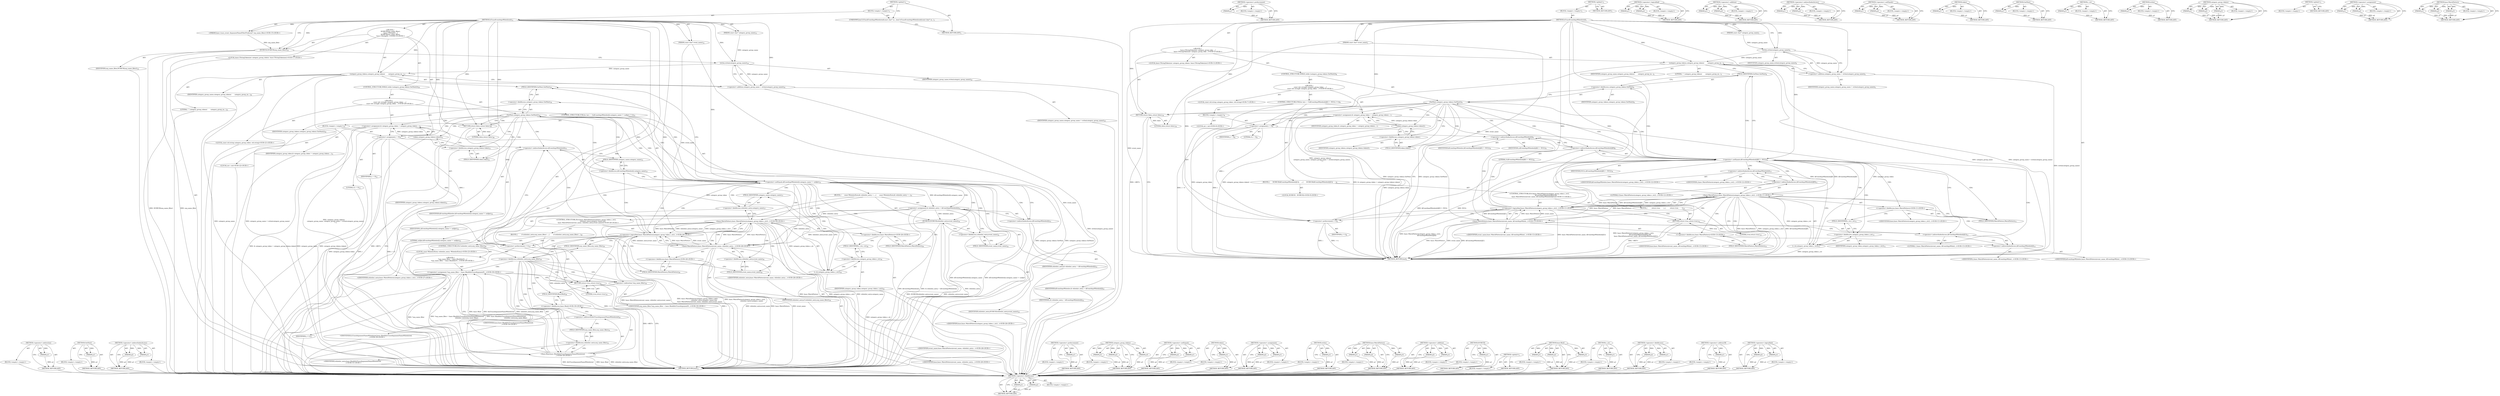 digraph "&lt;operator&gt;.logicalAnd" {
vulnerable_128 [label=<(METHOD,&lt;operator&gt;.fieldAccess)>];
vulnerable_129 [label=<(PARAM,p1)>];
vulnerable_130 [label=<(PARAM,p2)>];
vulnerable_131 [label=<(BLOCK,&lt;empty&gt;,&lt;empty&gt;)>];
vulnerable_132 [label=<(METHOD_RETURN,ANY)>];
vulnerable_152 [label=<(METHOD,&lt;operator&gt;.preIncrement)>];
vulnerable_153 [label=<(PARAM,p1)>];
vulnerable_154 [label=<(BLOCK,&lt;empty&gt;,&lt;empty&gt;)>];
vulnerable_155 [label=<(METHOD_RETURN,ANY)>];
vulnerable_6 [label=<(METHOD,&lt;global&gt;)<SUB>1</SUB>>];
vulnerable_7 [label=<(BLOCK,&lt;empty&gt;,&lt;empty&gt;)<SUB>1</SUB>>];
vulnerable_8 [label=<(METHOD,IsTraceEventArgsWhitelisted)<SUB>1</SUB>>];
vulnerable_9 [label=<(PARAM,const char* category_group_name)<SUB>1</SUB>>];
vulnerable_10 [label=<(PARAM,const char* event_name)<SUB>2</SUB>>];
vulnerable_11 [label="<(BLOCK,{
   base::CStringTokenizer category_group_toke...,{
   base::CStringTokenizer category_group_toke...)<SUB>2</SUB>>"];
vulnerable_12 [label="<(LOCAL,base.CStringTokenizer category_group_tokens: base.CStringTokenizer)<SUB>3</SUB>>"];
vulnerable_13 [label=<(category_group_tokens,category_group_tokens(
       category_group_na...)<SUB>3</SUB>>];
vulnerable_14 [label=<(IDENTIFIER,category_group_name,category_group_tokens(
       category_group_na...)<SUB>4</SUB>>];
vulnerable_15 [label=<(&lt;operator&gt;.addition,category_group_name + strlen(category_group_name))<SUB>4</SUB>>];
vulnerable_16 [label=<(IDENTIFIER,category_group_name,category_group_name + strlen(category_group_name))<SUB>4</SUB>>];
vulnerable_17 [label=<(strlen,strlen(category_group_name))<SUB>4</SUB>>];
vulnerable_18 [label=<(IDENTIFIER,category_group_name,strlen(category_group_name))<SUB>4</SUB>>];
vulnerable_19 [label=<(LITERAL,&quot;,&quot;,category_group_tokens(
       category_group_na...)<SUB>5</SUB>>];
vulnerable_20 [label=<(CONTROL_STRUCTURE,WHILE,while (category_group_tokens.GetNext()))<SUB>6</SUB>>];
vulnerable_21 [label=<(GetNext,category_group_tokens.GetNext())<SUB>6</SUB>>];
vulnerable_22 [label=<(&lt;operator&gt;.fieldAccess,category_group_tokens.GetNext)<SUB>6</SUB>>];
vulnerable_23 [label=<(IDENTIFIER,category_group_tokens,category_group_tokens.GetNext())<SUB>6</SUB>>];
vulnerable_24 [label=<(FIELD_IDENTIFIER,GetNext,GetNext)<SUB>6</SUB>>];
vulnerable_25 [label="<(BLOCK,{
     const std::string&amp; category_group_token ...,{
     const std::string&amp; category_group_token ...)<SUB>6</SUB>>"];
vulnerable_26 [label="<(LOCAL,const std.string category_group_token: std.string)<SUB>7</SUB>>"];
vulnerable_27 [label=<(&lt;operator&gt;.assignment,&amp; category_group_token = category_group_tokens....)<SUB>7</SUB>>];
vulnerable_28 [label=<(IDENTIFIER,category_group_token,&amp; category_group_token = category_group_tokens....)<SUB>7</SUB>>];
vulnerable_29 [label=<(token,category_group_tokens.token())<SUB>7</SUB>>];
vulnerable_30 [label=<(&lt;operator&gt;.fieldAccess,category_group_tokens.token)<SUB>7</SUB>>];
vulnerable_31 [label=<(IDENTIFIER,category_group_tokens,category_group_tokens.token())<SUB>7</SUB>>];
vulnerable_32 [label=<(FIELD_IDENTIFIER,token,token)<SUB>7</SUB>>];
vulnerable_33 [label=<(CONTROL_STRUCTURE,FOR,for (int i = 0;kEventArgsWhitelist[i][0] != NULL;++i))<SUB>8</SUB>>];
vulnerable_34 [label=<(BLOCK,&lt;empty&gt;,&lt;empty&gt;)<SUB>8</SUB>>];
vulnerable_35 [label="<(LOCAL,int i: int)<SUB>8</SUB>>"];
vulnerable_36 [label=<(&lt;operator&gt;.assignment,i = 0)<SUB>8</SUB>>];
vulnerable_37 [label=<(IDENTIFIER,i,i = 0)<SUB>8</SUB>>];
vulnerable_38 [label=<(LITERAL,0,i = 0)<SUB>8</SUB>>];
vulnerable_39 [label=<(&lt;operator&gt;.notEquals,kEventArgsWhitelist[i][0] != NULL)<SUB>8</SUB>>];
vulnerable_40 [label=<(&lt;operator&gt;.indirectIndexAccess,kEventArgsWhitelist[i][0])<SUB>8</SUB>>];
vulnerable_41 [label=<(&lt;operator&gt;.indirectIndexAccess,kEventArgsWhitelist[i])<SUB>8</SUB>>];
vulnerable_42 [label=<(IDENTIFIER,kEventArgsWhitelist,kEventArgsWhitelist[i][0] != NULL)<SUB>8</SUB>>];
vulnerable_43 [label=<(IDENTIFIER,i,kEventArgsWhitelist[i][0] != NULL)<SUB>8</SUB>>];
vulnerable_44 [label=<(LITERAL,0,kEventArgsWhitelist[i][0] != NULL)<SUB>8</SUB>>];
vulnerable_45 [label=<(IDENTIFIER,NULL,kEventArgsWhitelist[i][0] != NULL)<SUB>8</SUB>>];
vulnerable_46 [label=<(&lt;operator&gt;.preIncrement,++i)<SUB>8</SUB>>];
vulnerable_47 [label=<(IDENTIFIER,i,++i)<SUB>8</SUB>>];
vulnerable_48 [label=<(BLOCK,{
      DCHECK(kEventArgsWhitelist[i][1]);
 
  ...,{
      DCHECK(kEventArgsWhitelist[i][1]);
 
  ...)<SUB>8</SUB>>];
vulnerable_49 [label="<(LOCAL,DCHECK : DCHECK)<SUB>9</SUB>>"];
vulnerable_50 [label="<(CONTROL_STRUCTURE,IF,if (base::MatchPattern(category_group_token.c_str(),
                             kEventArgsWhitelist[i][0]) &amp;&amp;
          base::MatchPattern(event_name, kEventArgsWhitelist[i][1])))<SUB>11</SUB>>"];
vulnerable_51 [label="<(&lt;operator&gt;.logicalAnd,base::MatchPattern(category_group_token.c_str()...)<SUB>11</SUB>>"];
vulnerable_52 [label="<(base.MatchPattern,base::MatchPattern(category_group_token.c_str()...)<SUB>11</SUB>>"];
vulnerable_53 [label="<(&lt;operator&gt;.fieldAccess,base::MatchPattern)<SUB>11</SUB>>"];
vulnerable_54 [label="<(IDENTIFIER,base,base::MatchPattern(category_group_token.c_str()...)<SUB>11</SUB>>"];
vulnerable_55 [label=<(FIELD_IDENTIFIER,MatchPattern,MatchPattern)<SUB>11</SUB>>];
vulnerable_56 [label=<(c_str,category_group_token.c_str())<SUB>11</SUB>>];
vulnerable_57 [label=<(&lt;operator&gt;.fieldAccess,category_group_token.c_str)<SUB>11</SUB>>];
vulnerable_58 [label=<(IDENTIFIER,category_group_token,category_group_token.c_str())<SUB>11</SUB>>];
vulnerable_59 [label=<(FIELD_IDENTIFIER,c_str,c_str)<SUB>11</SUB>>];
vulnerable_60 [label=<(&lt;operator&gt;.indirectIndexAccess,kEventArgsWhitelist[i][0])<SUB>12</SUB>>];
vulnerable_61 [label=<(&lt;operator&gt;.indirectIndexAccess,kEventArgsWhitelist[i])<SUB>12</SUB>>];
vulnerable_62 [label="<(IDENTIFIER,kEventArgsWhitelist,base::MatchPattern(category_group_token.c_str()...)<SUB>12</SUB>>"];
vulnerable_63 [label="<(IDENTIFIER,i,base::MatchPattern(category_group_token.c_str()...)<SUB>12</SUB>>"];
vulnerable_64 [label="<(LITERAL,0,base::MatchPattern(category_group_token.c_str()...)<SUB>12</SUB>>"];
vulnerable_65 [label="<(base.MatchPattern,base::MatchPattern(event_name, kEventArgsWhitel...)<SUB>13</SUB>>"];
vulnerable_66 [label="<(&lt;operator&gt;.fieldAccess,base::MatchPattern)<SUB>13</SUB>>"];
vulnerable_67 [label="<(IDENTIFIER,base,base::MatchPattern(event_name, kEventArgsWhitel...)<SUB>13</SUB>>"];
vulnerable_68 [label=<(FIELD_IDENTIFIER,MatchPattern,MatchPattern)<SUB>13</SUB>>];
vulnerable_69 [label="<(IDENTIFIER,event_name,base::MatchPattern(event_name, kEventArgsWhitel...)<SUB>13</SUB>>"];
vulnerable_70 [label=<(&lt;operator&gt;.indirectIndexAccess,kEventArgsWhitelist[i][1])<SUB>13</SUB>>];
vulnerable_71 [label=<(&lt;operator&gt;.indirectIndexAccess,kEventArgsWhitelist[i])<SUB>13</SUB>>];
vulnerable_72 [label="<(IDENTIFIER,kEventArgsWhitelist,base::MatchPattern(event_name, kEventArgsWhitel...)<SUB>13</SUB>>"];
vulnerable_73 [label="<(IDENTIFIER,i,base::MatchPattern(event_name, kEventArgsWhitel...)<SUB>13</SUB>>"];
vulnerable_74 [label="<(LITERAL,1,base::MatchPattern(event_name, kEventArgsWhitel...)<SUB>13</SUB>>"];
vulnerable_75 [label=<(BLOCK,{
         return true;
       },{
         return true;
       })<SUB>13</SUB>>];
vulnerable_76 [label=<(RETURN,return true;,return true;)<SUB>14</SUB>>];
vulnerable_77 [label=<(LITERAL,true,return true;)<SUB>14</SUB>>];
vulnerable_78 [label=<(RETURN,return false;,return false;)<SUB>19</SUB>>];
vulnerable_79 [label=<(LITERAL,false,return false;)<SUB>19</SUB>>];
vulnerable_80 [label=<(METHOD_RETURN,bool)<SUB>1</SUB>>];
vulnerable_82 [label=<(METHOD_RETURN,ANY)<SUB>1</SUB>>];
vulnerable_156 [label=<(METHOD,&lt;operator&gt;.logicalAnd)>];
vulnerable_157 [label=<(PARAM,p1)>];
vulnerable_158 [label=<(PARAM,p2)>];
vulnerable_159 [label=<(BLOCK,&lt;empty&gt;,&lt;empty&gt;)>];
vulnerable_160 [label=<(METHOD_RETURN,ANY)>];
vulnerable_115 [label=<(METHOD,&lt;operator&gt;.addition)>];
vulnerable_116 [label=<(PARAM,p1)>];
vulnerable_117 [label=<(PARAM,p2)>];
vulnerable_118 [label=<(BLOCK,&lt;empty&gt;,&lt;empty&gt;)>];
vulnerable_119 [label=<(METHOD_RETURN,ANY)>];
vulnerable_147 [label=<(METHOD,&lt;operator&gt;.indirectIndexAccess)>];
vulnerable_148 [label=<(PARAM,p1)>];
vulnerable_149 [label=<(PARAM,p2)>];
vulnerable_150 [label=<(BLOCK,&lt;empty&gt;,&lt;empty&gt;)>];
vulnerable_151 [label=<(METHOD_RETURN,ANY)>];
vulnerable_142 [label=<(METHOD,&lt;operator&gt;.notEquals)>];
vulnerable_143 [label=<(PARAM,p1)>];
vulnerable_144 [label=<(PARAM,p2)>];
vulnerable_145 [label=<(BLOCK,&lt;empty&gt;,&lt;empty&gt;)>];
vulnerable_146 [label=<(METHOD_RETURN,ANY)>];
vulnerable_138 [label=<(METHOD,token)>];
vulnerable_139 [label=<(PARAM,p1)>];
vulnerable_140 [label=<(BLOCK,&lt;empty&gt;,&lt;empty&gt;)>];
vulnerable_141 [label=<(METHOD_RETURN,ANY)>];
vulnerable_124 [label=<(METHOD,GetNext)>];
vulnerable_125 [label=<(PARAM,p1)>];
vulnerable_126 [label=<(BLOCK,&lt;empty&gt;,&lt;empty&gt;)>];
vulnerable_127 [label=<(METHOD_RETURN,ANY)>];
vulnerable_167 [label=<(METHOD,c_str)>];
vulnerable_168 [label=<(PARAM,p1)>];
vulnerable_169 [label=<(BLOCK,&lt;empty&gt;,&lt;empty&gt;)>];
vulnerable_170 [label=<(METHOD_RETURN,ANY)>];
vulnerable_120 [label=<(METHOD,strlen)>];
vulnerable_121 [label=<(PARAM,p1)>];
vulnerable_122 [label=<(BLOCK,&lt;empty&gt;,&lt;empty&gt;)>];
vulnerable_123 [label=<(METHOD_RETURN,ANY)>];
vulnerable_109 [label=<(METHOD,category_group_tokens)>];
vulnerable_110 [label=<(PARAM,p1)>];
vulnerable_111 [label=<(PARAM,p2)>];
vulnerable_112 [label=<(PARAM,p3)>];
vulnerable_113 [label=<(BLOCK,&lt;empty&gt;,&lt;empty&gt;)>];
vulnerable_114 [label=<(METHOD_RETURN,ANY)>];
vulnerable_103 [label=<(METHOD,&lt;global&gt;)<SUB>1</SUB>>];
vulnerable_104 [label=<(BLOCK,&lt;empty&gt;,&lt;empty&gt;)>];
vulnerable_105 [label=<(METHOD_RETURN,ANY)>];
vulnerable_133 [label=<(METHOD,&lt;operator&gt;.assignment)>];
vulnerable_134 [label=<(PARAM,p1)>];
vulnerable_135 [label=<(PARAM,p2)>];
vulnerable_136 [label=<(BLOCK,&lt;empty&gt;,&lt;empty&gt;)>];
vulnerable_137 [label=<(METHOD_RETURN,ANY)>];
vulnerable_161 [label=<(METHOD,base.MatchPattern)>];
vulnerable_162 [label=<(PARAM,p1)>];
vulnerable_163 [label=<(PARAM,p2)>];
vulnerable_164 [label=<(PARAM,p3)>];
vulnerable_165 [label=<(BLOCK,&lt;empty&gt;,&lt;empty&gt;)>];
vulnerable_166 [label=<(METHOD_RETURN,ANY)>];
fixed_205 [label=<(METHOD,&lt;operator&gt;.indirection)>];
fixed_206 [label=<(PARAM,p1)>];
fixed_207 [label=<(BLOCK,&lt;empty&gt;,&lt;empty&gt;)>];
fixed_208 [label=<(METHOD_RETURN,ANY)>];
fixed_158 [label=<(METHOD,GetNext)>];
fixed_159 [label=<(PARAM,p1)>];
fixed_160 [label=<(BLOCK,&lt;empty&gt;,&lt;empty&gt;)>];
fixed_161 [label=<(METHOD_RETURN,ANY)>];
fixed_181 [label=<(METHOD,&lt;operator&gt;.indirectIndexAccess)>];
fixed_182 [label=<(PARAM,p1)>];
fixed_183 [label=<(PARAM,p2)>];
fixed_184 [label=<(BLOCK,&lt;empty&gt;,&lt;empty&gt;)>];
fixed_185 [label=<(METHOD_RETURN,ANY)>];
fixed_6 [label=<(METHOD,&lt;global&gt;)<SUB>1</SUB>>];
fixed_7 [label=<(BLOCK,&lt;empty&gt;,&lt;empty&gt;)<SUB>1</SUB>>];
fixed_8 [label=<(UNKNOWN,bool IsTraceEventArgsWhitelisted(const char* ca...,bool IsTraceEventArgsWhitelisted(const char* ca...)<SUB>1</SUB>>];
fixed_9 [label=<(METHOD,IsTraceEventArgsWhitelisted)<SUB>12</SUB>>];
fixed_10 [label=<(PARAM,const char* category_group_name)<SUB>13</SUB>>];
fixed_11 [label=<(PARAM,const char* event_name)<SUB>14</SUB>>];
fixed_12 [label="<(PARAM,base::trace_event::ArgumentNameFilterPredicate* arg_name_filter)<SUB>15</SUB>>"];
fixed_13 [label="<(BLOCK,{
  DCHECK(arg_name_filter);
   base::CStringTo...,{
  DCHECK(arg_name_filter);
   base::CStringTo...)<SUB>15</SUB>>"];
fixed_14 [label=<(DCHECK,DCHECK(arg_name_filter))<SUB>16</SUB>>];
fixed_15 [label=<(IDENTIFIER,arg_name_filter,DCHECK(arg_name_filter))<SUB>16</SUB>>];
fixed_16 [label="<(LOCAL,base.CStringTokenizer category_group_tokens: base.CStringTokenizer)<SUB>17</SUB>>"];
fixed_17 [label=<(category_group_tokens,category_group_tokens(
       category_group_na...)<SUB>17</SUB>>];
fixed_18 [label=<(IDENTIFIER,category_group_name,category_group_tokens(
       category_group_na...)<SUB>18</SUB>>];
fixed_19 [label=<(&lt;operator&gt;.addition,category_group_name + strlen(category_group_name))<SUB>18</SUB>>];
fixed_20 [label=<(IDENTIFIER,category_group_name,category_group_name + strlen(category_group_name))<SUB>18</SUB>>];
fixed_21 [label=<(strlen,strlen(category_group_name))<SUB>18</SUB>>];
fixed_22 [label=<(IDENTIFIER,category_group_name,strlen(category_group_name))<SUB>18</SUB>>];
fixed_23 [label=<(LITERAL,&quot;,&quot;,category_group_tokens(
       category_group_na...)<SUB>19</SUB>>];
fixed_24 [label=<(CONTROL_STRUCTURE,WHILE,while (category_group_tokens.GetNext()))<SUB>20</SUB>>];
fixed_25 [label=<(GetNext,category_group_tokens.GetNext())<SUB>20</SUB>>];
fixed_26 [label=<(&lt;operator&gt;.fieldAccess,category_group_tokens.GetNext)<SUB>20</SUB>>];
fixed_27 [label=<(IDENTIFIER,category_group_tokens,category_group_tokens.GetNext())<SUB>20</SUB>>];
fixed_28 [label=<(FIELD_IDENTIFIER,GetNext,GetNext)<SUB>20</SUB>>];
fixed_29 [label="<(BLOCK,{
     const std::string&amp; category_group_token ...,{
     const std::string&amp; category_group_token ...)<SUB>20</SUB>>"];
fixed_30 [label="<(LOCAL,const std.string category_group_token: std.string)<SUB>21</SUB>>"];
fixed_31 [label=<(&lt;operator&gt;.assignment,&amp; category_group_token = category_group_tokens....)<SUB>21</SUB>>];
fixed_32 [label=<(IDENTIFIER,category_group_token,&amp; category_group_token = category_group_tokens....)<SUB>21</SUB>>];
fixed_33 [label=<(token,category_group_tokens.token())<SUB>21</SUB>>];
fixed_34 [label=<(&lt;operator&gt;.fieldAccess,category_group_tokens.token)<SUB>21</SUB>>];
fixed_35 [label=<(IDENTIFIER,category_group_tokens,category_group_tokens.token())<SUB>21</SUB>>];
fixed_36 [label=<(FIELD_IDENTIFIER,token,token)<SUB>21</SUB>>];
fixed_37 [label=<(CONTROL_STRUCTURE,FOR,for (int i = 0;kEventArgsWhitelist[i].category_name != nullptr;++i))<SUB>22</SUB>>];
fixed_38 [label=<(BLOCK,&lt;empty&gt;,&lt;empty&gt;)<SUB>22</SUB>>];
fixed_39 [label="<(LOCAL,int i: int)<SUB>22</SUB>>"];
fixed_40 [label=<(&lt;operator&gt;.assignment,i = 0)<SUB>22</SUB>>];
fixed_41 [label=<(IDENTIFIER,i,i = 0)<SUB>22</SUB>>];
fixed_42 [label=<(LITERAL,0,i = 0)<SUB>22</SUB>>];
fixed_43 [label=<(&lt;operator&gt;.notEquals,kEventArgsWhitelist[i].category_name != nullptr)<SUB>22</SUB>>];
fixed_44 [label=<(&lt;operator&gt;.fieldAccess,kEventArgsWhitelist[i].category_name)<SUB>22</SUB>>];
fixed_45 [label=<(&lt;operator&gt;.indirectIndexAccess,kEventArgsWhitelist[i])<SUB>22</SUB>>];
fixed_46 [label=<(IDENTIFIER,kEventArgsWhitelist,kEventArgsWhitelist[i].category_name != nullptr)<SUB>22</SUB>>];
fixed_47 [label=<(IDENTIFIER,i,kEventArgsWhitelist[i].category_name != nullptr)<SUB>22</SUB>>];
fixed_48 [label=<(FIELD_IDENTIFIER,category_name,category_name)<SUB>22</SUB>>];
fixed_49 [label=<(LITERAL,nullptr,kEventArgsWhitelist[i].category_name != nullptr)<SUB>22</SUB>>];
fixed_50 [label=<(&lt;operator&gt;.preIncrement,++i)<SUB>22</SUB>>];
fixed_51 [label=<(IDENTIFIER,i,++i)<SUB>22</SUB>>];
fixed_52 [label=<(BLOCK,{
      const WhitelistEntry&amp; whitelist_entry =...,{
      const WhitelistEntry&amp; whitelist_entry =...)<SUB>22</SUB>>];
fixed_53 [label="<(LOCAL,const WhitelistEntry whitelist_entry: WhitelistEntry)<SUB>23</SUB>>"];
fixed_54 [label=<(&lt;operator&gt;.assignment,&amp; whitelist_entry = kEventArgsWhitelist[i])<SUB>23</SUB>>];
fixed_55 [label=<(IDENTIFIER,whitelist_entry,&amp; whitelist_entry = kEventArgsWhitelist[i])<SUB>23</SUB>>];
fixed_56 [label=<(&lt;operator&gt;.indirectIndexAccess,kEventArgsWhitelist[i])<SUB>23</SUB>>];
fixed_57 [label=<(IDENTIFIER,kEventArgsWhitelist,&amp; whitelist_entry = kEventArgsWhitelist[i])<SUB>23</SUB>>];
fixed_58 [label=<(IDENTIFIER,i,&amp; whitelist_entry = kEventArgsWhitelist[i])<SUB>23</SUB>>];
fixed_59 [label=<(DCHECK,DCHECK(whitelist_entry.event_name))<SUB>24</SUB>>];
fixed_60 [label=<(&lt;operator&gt;.fieldAccess,whitelist_entry.event_name)<SUB>24</SUB>>];
fixed_61 [label=<(IDENTIFIER,whitelist_entry,DCHECK(whitelist_entry.event_name))<SUB>24</SUB>>];
fixed_62 [label=<(FIELD_IDENTIFIER,event_name,event_name)<SUB>24</SUB>>];
fixed_63 [label="<(CONTROL_STRUCTURE,IF,if (base::MatchPattern(category_group_token.c_str(),
                             whitelist_entry.category_name) &amp;&amp;
          base::MatchPattern(event_name, whitelist_entry.event_name)))<SUB>26</SUB>>"];
fixed_64 [label="<(&lt;operator&gt;.logicalAnd,base::MatchPattern(category_group_token.c_str()...)<SUB>26</SUB>>"];
fixed_65 [label="<(base.MatchPattern,base::MatchPattern(category_group_token.c_str()...)<SUB>26</SUB>>"];
fixed_66 [label="<(&lt;operator&gt;.fieldAccess,base::MatchPattern)<SUB>26</SUB>>"];
fixed_67 [label="<(IDENTIFIER,base,base::MatchPattern(category_group_token.c_str()...)<SUB>26</SUB>>"];
fixed_68 [label=<(FIELD_IDENTIFIER,MatchPattern,MatchPattern)<SUB>26</SUB>>];
fixed_69 [label=<(c_str,category_group_token.c_str())<SUB>26</SUB>>];
fixed_70 [label=<(&lt;operator&gt;.fieldAccess,category_group_token.c_str)<SUB>26</SUB>>];
fixed_71 [label=<(IDENTIFIER,category_group_token,category_group_token.c_str())<SUB>26</SUB>>];
fixed_72 [label=<(FIELD_IDENTIFIER,c_str,c_str)<SUB>26</SUB>>];
fixed_73 [label=<(&lt;operator&gt;.fieldAccess,whitelist_entry.category_name)<SUB>27</SUB>>];
fixed_74 [label="<(IDENTIFIER,whitelist_entry,base::MatchPattern(category_group_token.c_str()...)<SUB>27</SUB>>"];
fixed_75 [label=<(FIELD_IDENTIFIER,category_name,category_name)<SUB>27</SUB>>];
fixed_76 [label="<(base.MatchPattern,base::MatchPattern(event_name, whitelist_entry....)<SUB>28</SUB>>"];
fixed_77 [label="<(&lt;operator&gt;.fieldAccess,base::MatchPattern)<SUB>28</SUB>>"];
fixed_78 [label="<(IDENTIFIER,base,base::MatchPattern(event_name, whitelist_entry....)<SUB>28</SUB>>"];
fixed_79 [label=<(FIELD_IDENTIFIER,MatchPattern,MatchPattern)<SUB>28</SUB>>];
fixed_80 [label="<(IDENTIFIER,event_name,base::MatchPattern(event_name, whitelist_entry....)<SUB>28</SUB>>"];
fixed_81 [label=<(&lt;operator&gt;.fieldAccess,whitelist_entry.event_name)<SUB>28</SUB>>];
fixed_82 [label="<(IDENTIFIER,whitelist_entry,base::MatchPattern(event_name, whitelist_entry....)<SUB>28</SUB>>"];
fixed_83 [label=<(FIELD_IDENTIFIER,event_name,event_name)<SUB>28</SUB>>];
fixed_84 [label=<(BLOCK,{
        if (whitelist_entry.arg_name_filter) ...,{
        if (whitelist_entry.arg_name_filter) ...)<SUB>28</SUB>>];
fixed_85 [label=<(CONTROL_STRUCTURE,IF,if (whitelist_entry.arg_name_filter))<SUB>29</SUB>>];
fixed_86 [label=<(&lt;operator&gt;.fieldAccess,whitelist_entry.arg_name_filter)<SUB>29</SUB>>];
fixed_87 [label=<(IDENTIFIER,whitelist_entry,if (whitelist_entry.arg_name_filter))<SUB>29</SUB>>];
fixed_88 [label=<(FIELD_IDENTIFIER,arg_name_filter,arg_name_filter)<SUB>29</SUB>>];
fixed_89 [label="<(BLOCK,{
          *arg_name_filter = base::Bind(&amp;IsTr...,{
          *arg_name_filter = base::Bind(&amp;IsTr...)<SUB>29</SUB>>"];
fixed_90 [label="<(&lt;operator&gt;.assignment,*arg_name_filter = base::Bind(&amp;IsTraceArgumentN...)<SUB>30</SUB>>"];
fixed_91 [label=<(&lt;operator&gt;.indirection,*arg_name_filter)<SUB>30</SUB>>];
fixed_92 [label="<(IDENTIFIER,arg_name_filter,*arg_name_filter = base::Bind(&amp;IsTraceArgumentN...)<SUB>30</SUB>>"];
fixed_93 [label="<(base.Bind,base::Bind(&amp;IsTraceArgumentNameWhitelisted,
   ...)<SUB>30</SUB>>"];
fixed_94 [label="<(&lt;operator&gt;.fieldAccess,base::Bind)<SUB>30</SUB>>"];
fixed_95 [label="<(IDENTIFIER,base,base::Bind(&amp;IsTraceArgumentNameWhitelisted,
   ...)<SUB>30</SUB>>"];
fixed_96 [label=<(FIELD_IDENTIFIER,Bind,Bind)<SUB>30</SUB>>];
fixed_97 [label=<(&lt;operator&gt;.addressOf,&amp;IsTraceArgumentNameWhitelisted)<SUB>30</SUB>>];
fixed_98 [label="<(IDENTIFIER,IsTraceArgumentNameWhitelisted,base::Bind(&amp;IsTraceArgumentNameWhitelisted,
   ...)<SUB>30</SUB>>"];
fixed_99 [label=<(&lt;operator&gt;.fieldAccess,whitelist_entry.arg_name_filter)<SUB>31</SUB>>];
fixed_100 [label="<(IDENTIFIER,whitelist_entry,base::Bind(&amp;IsTraceArgumentNameWhitelisted,
   ...)<SUB>31</SUB>>"];
fixed_101 [label=<(FIELD_IDENTIFIER,arg_name_filter,arg_name_filter)<SUB>31</SUB>>];
fixed_102 [label=<(RETURN,return true;,return true;)<SUB>33</SUB>>];
fixed_103 [label=<(LITERAL,true,return true;)<SUB>33</SUB>>];
fixed_104 [label=<(RETURN,return false;,return false;)<SUB>38</SUB>>];
fixed_105 [label=<(LITERAL,false,return false;)<SUB>38</SUB>>];
fixed_106 [label=<(METHOD_RETURN,bool)<SUB>12</SUB>>];
fixed_108 [label=<(METHOD_RETURN,ANY)<SUB>1</SUB>>];
fixed_186 [label=<(METHOD,&lt;operator&gt;.preIncrement)>];
fixed_187 [label=<(PARAM,p1)>];
fixed_188 [label=<(BLOCK,&lt;empty&gt;,&lt;empty&gt;)>];
fixed_189 [label=<(METHOD_RETURN,ANY)>];
fixed_143 [label=<(METHOD,category_group_tokens)>];
fixed_144 [label=<(PARAM,p1)>];
fixed_145 [label=<(PARAM,p2)>];
fixed_146 [label=<(PARAM,p3)>];
fixed_147 [label=<(BLOCK,&lt;empty&gt;,&lt;empty&gt;)>];
fixed_148 [label=<(METHOD_RETURN,ANY)>];
fixed_176 [label=<(METHOD,&lt;operator&gt;.notEquals)>];
fixed_177 [label=<(PARAM,p1)>];
fixed_178 [label=<(PARAM,p2)>];
fixed_179 [label=<(BLOCK,&lt;empty&gt;,&lt;empty&gt;)>];
fixed_180 [label=<(METHOD_RETURN,ANY)>];
fixed_172 [label=<(METHOD,token)>];
fixed_173 [label=<(PARAM,p1)>];
fixed_174 [label=<(BLOCK,&lt;empty&gt;,&lt;empty&gt;)>];
fixed_175 [label=<(METHOD_RETURN,ANY)>];
fixed_167 [label=<(METHOD,&lt;operator&gt;.assignment)>];
fixed_168 [label=<(PARAM,p1)>];
fixed_169 [label=<(PARAM,p2)>];
fixed_170 [label=<(BLOCK,&lt;empty&gt;,&lt;empty&gt;)>];
fixed_171 [label=<(METHOD_RETURN,ANY)>];
fixed_154 [label=<(METHOD,strlen)>];
fixed_155 [label=<(PARAM,p1)>];
fixed_156 [label=<(BLOCK,&lt;empty&gt;,&lt;empty&gt;)>];
fixed_157 [label=<(METHOD_RETURN,ANY)>];
fixed_195 [label=<(METHOD,base.MatchPattern)>];
fixed_196 [label=<(PARAM,p1)>];
fixed_197 [label=<(PARAM,p2)>];
fixed_198 [label=<(PARAM,p3)>];
fixed_199 [label=<(BLOCK,&lt;empty&gt;,&lt;empty&gt;)>];
fixed_200 [label=<(METHOD_RETURN,ANY)>];
fixed_149 [label=<(METHOD,&lt;operator&gt;.addition)>];
fixed_150 [label=<(PARAM,p1)>];
fixed_151 [label=<(PARAM,p2)>];
fixed_152 [label=<(BLOCK,&lt;empty&gt;,&lt;empty&gt;)>];
fixed_153 [label=<(METHOD_RETURN,ANY)>];
fixed_139 [label=<(METHOD,DCHECK)>];
fixed_140 [label=<(PARAM,p1)>];
fixed_141 [label=<(BLOCK,&lt;empty&gt;,&lt;empty&gt;)>];
fixed_142 [label=<(METHOD_RETURN,ANY)>];
fixed_133 [label=<(METHOD,&lt;global&gt;)<SUB>1</SUB>>];
fixed_134 [label=<(BLOCK,&lt;empty&gt;,&lt;empty&gt;)>];
fixed_135 [label=<(METHOD_RETURN,ANY)>];
fixed_209 [label=<(METHOD,base.Bind)>];
fixed_210 [label=<(PARAM,p1)>];
fixed_211 [label=<(PARAM,p2)>];
fixed_212 [label=<(PARAM,p3)>];
fixed_213 [label=<(BLOCK,&lt;empty&gt;,&lt;empty&gt;)>];
fixed_214 [label=<(METHOD_RETURN,ANY)>];
fixed_201 [label=<(METHOD,c_str)>];
fixed_202 [label=<(PARAM,p1)>];
fixed_203 [label=<(BLOCK,&lt;empty&gt;,&lt;empty&gt;)>];
fixed_204 [label=<(METHOD_RETURN,ANY)>];
fixed_162 [label=<(METHOD,&lt;operator&gt;.fieldAccess)>];
fixed_163 [label=<(PARAM,p1)>];
fixed_164 [label=<(PARAM,p2)>];
fixed_165 [label=<(BLOCK,&lt;empty&gt;,&lt;empty&gt;)>];
fixed_166 [label=<(METHOD_RETURN,ANY)>];
fixed_215 [label=<(METHOD,&lt;operator&gt;.addressOf)>];
fixed_216 [label=<(PARAM,p1)>];
fixed_217 [label=<(BLOCK,&lt;empty&gt;,&lt;empty&gt;)>];
fixed_218 [label=<(METHOD_RETURN,ANY)>];
fixed_190 [label=<(METHOD,&lt;operator&gt;.logicalAnd)>];
fixed_191 [label=<(PARAM,p1)>];
fixed_192 [label=<(PARAM,p2)>];
fixed_193 [label=<(BLOCK,&lt;empty&gt;,&lt;empty&gt;)>];
fixed_194 [label=<(METHOD_RETURN,ANY)>];
vulnerable_128 -> vulnerable_129  [key=0, label="AST: "];
vulnerable_128 -> vulnerable_129  [key=1, label="DDG: "];
vulnerable_128 -> vulnerable_131  [key=0, label="AST: "];
vulnerable_128 -> vulnerable_130  [key=0, label="AST: "];
vulnerable_128 -> vulnerable_130  [key=1, label="DDG: "];
vulnerable_128 -> vulnerable_132  [key=0, label="AST: "];
vulnerable_128 -> vulnerable_132  [key=1, label="CFG: "];
vulnerable_129 -> vulnerable_132  [key=0, label="DDG: p1"];
vulnerable_130 -> vulnerable_132  [key=0, label="DDG: p2"];
vulnerable_152 -> vulnerable_153  [key=0, label="AST: "];
vulnerable_152 -> vulnerable_153  [key=1, label="DDG: "];
vulnerable_152 -> vulnerable_154  [key=0, label="AST: "];
vulnerable_152 -> vulnerable_155  [key=0, label="AST: "];
vulnerable_152 -> vulnerable_155  [key=1, label="CFG: "];
vulnerable_153 -> vulnerable_155  [key=0, label="DDG: p1"];
vulnerable_6 -> vulnerable_7  [key=0, label="AST: "];
vulnerable_6 -> vulnerable_82  [key=0, label="AST: "];
vulnerable_6 -> vulnerable_82  [key=1, label="CFG: "];
vulnerable_7 -> vulnerable_8  [key=0, label="AST: "];
vulnerable_8 -> vulnerable_9  [key=0, label="AST: "];
vulnerable_8 -> vulnerable_9  [key=1, label="DDG: "];
vulnerable_8 -> vulnerable_10  [key=0, label="AST: "];
vulnerable_8 -> vulnerable_10  [key=1, label="DDG: "];
vulnerable_8 -> vulnerable_11  [key=0, label="AST: "];
vulnerable_8 -> vulnerable_80  [key=0, label="AST: "];
vulnerable_8 -> vulnerable_17  [key=0, label="CFG: "];
vulnerable_8 -> vulnerable_17  [key=1, label="DDG: "];
vulnerable_8 -> vulnerable_78  [key=0, label="DDG: "];
vulnerable_8 -> vulnerable_13  [key=0, label="DDG: "];
vulnerable_8 -> vulnerable_79  [key=0, label="DDG: "];
vulnerable_8 -> vulnerable_15  [key=0, label="DDG: "];
vulnerable_8 -> vulnerable_36  [key=0, label="DDG: "];
vulnerable_8 -> vulnerable_39  [key=0, label="DDG: "];
vulnerable_8 -> vulnerable_46  [key=0, label="DDG: "];
vulnerable_8 -> vulnerable_76  [key=0, label="DDG: "];
vulnerable_8 -> vulnerable_65  [key=0, label="DDG: "];
vulnerable_8 -> vulnerable_77  [key=0, label="DDG: "];
vulnerable_9 -> vulnerable_17  [key=0, label="DDG: category_group_name"];
vulnerable_10 -> vulnerable_80  [key=0, label="DDG: event_name"];
vulnerable_10 -> vulnerable_65  [key=0, label="DDG: event_name"];
vulnerable_11 -> vulnerable_12  [key=0, label="AST: "];
vulnerable_11 -> vulnerable_13  [key=0, label="AST: "];
vulnerable_11 -> vulnerable_20  [key=0, label="AST: "];
vulnerable_11 -> vulnerable_78  [key=0, label="AST: "];
vulnerable_13 -> vulnerable_14  [key=0, label="AST: "];
vulnerable_13 -> vulnerable_15  [key=0, label="AST: "];
vulnerable_13 -> vulnerable_19  [key=0, label="AST: "];
vulnerable_13 -> vulnerable_24  [key=0, label="CFG: "];
vulnerable_13 -> vulnerable_80  [key=0, label="DDG: category_group_name"];
vulnerable_13 -> vulnerable_80  [key=1, label="DDG: category_group_name + strlen(category_group_name)"];
vulnerable_13 -> vulnerable_80  [key=2, label="DDG: category_group_tokens(
       category_group_name, category_group_name + strlen(category_group_name),
       &quot;,&quot;)"];
vulnerable_15 -> vulnerable_16  [key=0, label="AST: "];
vulnerable_15 -> vulnerable_17  [key=0, label="AST: "];
vulnerable_15 -> vulnerable_13  [key=0, label="CFG: "];
vulnerable_15 -> vulnerable_80  [key=0, label="DDG: strlen(category_group_name)"];
vulnerable_17 -> vulnerable_18  [key=0, label="AST: "];
vulnerable_17 -> vulnerable_15  [key=0, label="CFG: "];
vulnerable_17 -> vulnerable_15  [key=1, label="DDG: category_group_name"];
vulnerable_17 -> vulnerable_13  [key=0, label="DDG: category_group_name"];
vulnerable_20 -> vulnerable_21  [key=0, label="AST: "];
vulnerable_20 -> vulnerable_25  [key=0, label="AST: "];
vulnerable_21 -> vulnerable_22  [key=0, label="AST: "];
vulnerable_21 -> vulnerable_32  [key=0, label="CFG: "];
vulnerable_21 -> vulnerable_32  [key=1, label="CDG: "];
vulnerable_21 -> vulnerable_78  [key=0, label="CFG: "];
vulnerable_21 -> vulnerable_78  [key=1, label="CDG: "];
vulnerable_21 -> vulnerable_80  [key=0, label="DDG: category_group_tokens.GetNext"];
vulnerable_21 -> vulnerable_80  [key=1, label="DDG: category_group_tokens.GetNext()"];
vulnerable_21 -> vulnerable_30  [key=0, label="CDG: "];
vulnerable_21 -> vulnerable_27  [key=0, label="CDG: "];
vulnerable_21 -> vulnerable_40  [key=0, label="CDG: "];
vulnerable_21 -> vulnerable_29  [key=0, label="CDG: "];
vulnerable_21 -> vulnerable_36  [key=0, label="CDG: "];
vulnerable_21 -> vulnerable_41  [key=0, label="CDG: "];
vulnerable_21 -> vulnerable_39  [key=0, label="CDG: "];
vulnerable_22 -> vulnerable_23  [key=0, label="AST: "];
vulnerable_22 -> vulnerable_24  [key=0, label="AST: "];
vulnerable_22 -> vulnerable_21  [key=0, label="CFG: "];
vulnerable_24 -> vulnerable_22  [key=0, label="CFG: "];
vulnerable_25 -> vulnerable_26  [key=0, label="AST: "];
vulnerable_25 -> vulnerable_27  [key=0, label="AST: "];
vulnerable_25 -> vulnerable_33  [key=0, label="AST: "];
vulnerable_27 -> vulnerable_28  [key=0, label="AST: "];
vulnerable_27 -> vulnerable_29  [key=0, label="AST: "];
vulnerable_27 -> vulnerable_36  [key=0, label="CFG: "];
vulnerable_27 -> vulnerable_80  [key=0, label="DDG: category_group_token"];
vulnerable_27 -> vulnerable_80  [key=1, label="DDG: category_group_tokens.token()"];
vulnerable_27 -> vulnerable_80  [key=2, label="DDG: &amp; category_group_token = category_group_tokens.token()"];
vulnerable_27 -> vulnerable_56  [key=0, label="DDG: category_group_token"];
vulnerable_29 -> vulnerable_30  [key=0, label="AST: "];
vulnerable_29 -> vulnerable_27  [key=0, label="CFG: "];
vulnerable_29 -> vulnerable_27  [key=1, label="DDG: category_group_tokens.token"];
vulnerable_29 -> vulnerable_80  [key=0, label="DDG: category_group_tokens.token"];
vulnerable_30 -> vulnerable_31  [key=0, label="AST: "];
vulnerable_30 -> vulnerable_32  [key=0, label="AST: "];
vulnerable_30 -> vulnerable_29  [key=0, label="CFG: "];
vulnerable_32 -> vulnerable_30  [key=0, label="CFG: "];
vulnerable_33 -> vulnerable_34  [key=0, label="AST: "];
vulnerable_33 -> vulnerable_39  [key=0, label="AST: "];
vulnerable_33 -> vulnerable_46  [key=0, label="AST: "];
vulnerable_33 -> vulnerable_48  [key=0, label="AST: "];
vulnerable_34 -> vulnerable_35  [key=0, label="AST: "];
vulnerable_34 -> vulnerable_36  [key=0, label="AST: "];
vulnerable_36 -> vulnerable_37  [key=0, label="AST: "];
vulnerable_36 -> vulnerable_38  [key=0, label="AST: "];
vulnerable_36 -> vulnerable_41  [key=0, label="CFG: "];
vulnerable_36 -> vulnerable_80  [key=0, label="DDG: i"];
vulnerable_36 -> vulnerable_80  [key=1, label="DDG: i = 0"];
vulnerable_36 -> vulnerable_46  [key=0, label="DDG: i"];
vulnerable_39 -> vulnerable_40  [key=0, label="AST: "];
vulnerable_39 -> vulnerable_45  [key=0, label="AST: "];
vulnerable_39 -> vulnerable_24  [key=0, label="CFG: "];
vulnerable_39 -> vulnerable_24  [key=1, label="CDG: "];
vulnerable_39 -> vulnerable_55  [key=0, label="CFG: "];
vulnerable_39 -> vulnerable_55  [key=1, label="CDG: "];
vulnerable_39 -> vulnerable_80  [key=0, label="DDG: kEventArgsWhitelist[i][0] != NULL"];
vulnerable_39 -> vulnerable_80  [key=1, label="DDG: NULL"];
vulnerable_39 -> vulnerable_52  [key=0, label="DDG: kEventArgsWhitelist[i][0]"];
vulnerable_39 -> vulnerable_52  [key=1, label="CDG: "];
vulnerable_39 -> vulnerable_21  [key=0, label="CDG: "];
vulnerable_39 -> vulnerable_60  [key=0, label="CDG: "];
vulnerable_39 -> vulnerable_51  [key=0, label="CDG: "];
vulnerable_39 -> vulnerable_57  [key=0, label="CDG: "];
vulnerable_39 -> vulnerable_56  [key=0, label="CDG: "];
vulnerable_39 -> vulnerable_22  [key=0, label="CDG: "];
vulnerable_39 -> vulnerable_59  [key=0, label="CDG: "];
vulnerable_39 -> vulnerable_61  [key=0, label="CDG: "];
vulnerable_39 -> vulnerable_53  [key=0, label="CDG: "];
vulnerable_40 -> vulnerable_41  [key=0, label="AST: "];
vulnerable_40 -> vulnerable_44  [key=0, label="AST: "];
vulnerable_40 -> vulnerable_39  [key=0, label="CFG: "];
vulnerable_41 -> vulnerable_42  [key=0, label="AST: "];
vulnerable_41 -> vulnerable_43  [key=0, label="AST: "];
vulnerable_41 -> vulnerable_40  [key=0, label="CFG: "];
vulnerable_46 -> vulnerable_47  [key=0, label="AST: "];
vulnerable_46 -> vulnerable_41  [key=0, label="CFG: "];
vulnerable_46 -> vulnerable_80  [key=0, label="DDG: i"];
vulnerable_46 -> vulnerable_80  [key=1, label="DDG: ++i"];
vulnerable_48 -> vulnerable_49  [key=0, label="AST: "];
vulnerable_48 -> vulnerable_50  [key=0, label="AST: "];
vulnerable_50 -> vulnerable_51  [key=0, label="AST: "];
vulnerable_50 -> vulnerable_75  [key=0, label="AST: "];
vulnerable_51 -> vulnerable_52  [key=0, label="AST: "];
vulnerable_51 -> vulnerable_65  [key=0, label="AST: "];
vulnerable_51 -> vulnerable_76  [key=0, label="CFG: "];
vulnerable_51 -> vulnerable_76  [key=1, label="CDG: "];
vulnerable_51 -> vulnerable_46  [key=0, label="CFG: "];
vulnerable_51 -> vulnerable_46  [key=1, label="CDG: "];
vulnerable_51 -> vulnerable_80  [key=0, label="DDG: base::MatchPattern(category_group_token.c_str(),
                             kEventArgsWhitelist[i][0])"];
vulnerable_51 -> vulnerable_80  [key=1, label="DDG: base::MatchPattern(event_name, kEventArgsWhitelist[i][1])"];
vulnerable_51 -> vulnerable_80  [key=2, label="DDG: base::MatchPattern(category_group_token.c_str(),
                             kEventArgsWhitelist[i][0]) &amp;&amp;
          base::MatchPattern(event_name, kEventArgsWhitelist[i][1])"];
vulnerable_51 -> vulnerable_40  [key=0, label="CDG: "];
vulnerable_51 -> vulnerable_41  [key=0, label="CDG: "];
vulnerable_51 -> vulnerable_39  [key=0, label="CDG: "];
vulnerable_52 -> vulnerable_53  [key=0, label="AST: "];
vulnerable_52 -> vulnerable_56  [key=0, label="AST: "];
vulnerable_52 -> vulnerable_60  [key=0, label="AST: "];
vulnerable_52 -> vulnerable_51  [key=0, label="CFG: "];
vulnerable_52 -> vulnerable_51  [key=1, label="DDG: base::MatchPattern"];
vulnerable_52 -> vulnerable_51  [key=2, label="DDG: category_group_token.c_str()"];
vulnerable_52 -> vulnerable_51  [key=3, label="DDG: kEventArgsWhitelist[i][0]"];
vulnerable_52 -> vulnerable_68  [key=0, label="CFG: "];
vulnerable_52 -> vulnerable_68  [key=1, label="CDG: "];
vulnerable_52 -> vulnerable_80  [key=0, label="DDG: base::MatchPattern"];
vulnerable_52 -> vulnerable_80  [key=1, label="DDG: category_group_token.c_str()"];
vulnerable_52 -> vulnerable_80  [key=2, label="DDG: kEventArgsWhitelist[i][0]"];
vulnerable_52 -> vulnerable_39  [key=0, label="DDG: kEventArgsWhitelist[i][0]"];
vulnerable_52 -> vulnerable_65  [key=0, label="DDG: base::MatchPattern"];
vulnerable_52 -> vulnerable_65  [key=1, label="CDG: "];
vulnerable_52 -> vulnerable_66  [key=0, label="CDG: "];
vulnerable_52 -> vulnerable_71  [key=0, label="CDG: "];
vulnerable_52 -> vulnerable_70  [key=0, label="CDG: "];
vulnerable_53 -> vulnerable_54  [key=0, label="AST: "];
vulnerable_53 -> vulnerable_55  [key=0, label="AST: "];
vulnerable_53 -> vulnerable_59  [key=0, label="CFG: "];
vulnerable_55 -> vulnerable_53  [key=0, label="CFG: "];
vulnerable_56 -> vulnerable_57  [key=0, label="AST: "];
vulnerable_56 -> vulnerable_61  [key=0, label="CFG: "];
vulnerable_56 -> vulnerable_80  [key=0, label="DDG: category_group_token.c_str"];
vulnerable_56 -> vulnerable_52  [key=0, label="DDG: category_group_token.c_str"];
vulnerable_57 -> vulnerable_58  [key=0, label="AST: "];
vulnerable_57 -> vulnerable_59  [key=0, label="AST: "];
vulnerable_57 -> vulnerable_56  [key=0, label="CFG: "];
vulnerable_59 -> vulnerable_57  [key=0, label="CFG: "];
vulnerable_60 -> vulnerable_61  [key=0, label="AST: "];
vulnerable_60 -> vulnerable_64  [key=0, label="AST: "];
vulnerable_60 -> vulnerable_52  [key=0, label="CFG: "];
vulnerable_61 -> vulnerable_62  [key=0, label="AST: "];
vulnerable_61 -> vulnerable_63  [key=0, label="AST: "];
vulnerable_61 -> vulnerable_60  [key=0, label="CFG: "];
vulnerable_65 -> vulnerable_66  [key=0, label="AST: "];
vulnerable_65 -> vulnerable_69  [key=0, label="AST: "];
vulnerable_65 -> vulnerable_70  [key=0, label="AST: "];
vulnerable_65 -> vulnerable_51  [key=0, label="CFG: "];
vulnerable_65 -> vulnerable_51  [key=1, label="DDG: base::MatchPattern"];
vulnerable_65 -> vulnerable_51  [key=2, label="DDG: event_name"];
vulnerable_65 -> vulnerable_51  [key=3, label="DDG: kEventArgsWhitelist[i][1]"];
vulnerable_65 -> vulnerable_80  [key=0, label="DDG: base::MatchPattern"];
vulnerable_65 -> vulnerable_80  [key=1, label="DDG: event_name"];
vulnerable_65 -> vulnerable_80  [key=2, label="DDG: kEventArgsWhitelist[i][1]"];
vulnerable_65 -> vulnerable_52  [key=0, label="DDG: base::MatchPattern"];
vulnerable_66 -> vulnerable_67  [key=0, label="AST: "];
vulnerable_66 -> vulnerable_68  [key=0, label="AST: "];
vulnerable_66 -> vulnerable_71  [key=0, label="CFG: "];
vulnerable_68 -> vulnerable_66  [key=0, label="CFG: "];
vulnerable_70 -> vulnerable_71  [key=0, label="AST: "];
vulnerable_70 -> vulnerable_74  [key=0, label="AST: "];
vulnerable_70 -> vulnerable_65  [key=0, label="CFG: "];
vulnerable_71 -> vulnerable_72  [key=0, label="AST: "];
vulnerable_71 -> vulnerable_73  [key=0, label="AST: "];
vulnerable_71 -> vulnerable_70  [key=0, label="CFG: "];
vulnerable_75 -> vulnerable_76  [key=0, label="AST: "];
vulnerable_76 -> vulnerable_77  [key=0, label="AST: "];
vulnerable_76 -> vulnerable_80  [key=0, label="CFG: "];
vulnerable_76 -> vulnerable_80  [key=1, label="DDG: &lt;RET&gt;"];
vulnerable_77 -> vulnerable_76  [key=0, label="DDG: true"];
vulnerable_78 -> vulnerable_79  [key=0, label="AST: "];
vulnerable_78 -> vulnerable_80  [key=0, label="CFG: "];
vulnerable_78 -> vulnerable_80  [key=1, label="DDG: &lt;RET&gt;"];
vulnerable_79 -> vulnerable_78  [key=0, label="DDG: false"];
vulnerable_156 -> vulnerable_157  [key=0, label="AST: "];
vulnerable_156 -> vulnerable_157  [key=1, label="DDG: "];
vulnerable_156 -> vulnerable_159  [key=0, label="AST: "];
vulnerable_156 -> vulnerable_158  [key=0, label="AST: "];
vulnerable_156 -> vulnerable_158  [key=1, label="DDG: "];
vulnerable_156 -> vulnerable_160  [key=0, label="AST: "];
vulnerable_156 -> vulnerable_160  [key=1, label="CFG: "];
vulnerable_157 -> vulnerable_160  [key=0, label="DDG: p1"];
vulnerable_158 -> vulnerable_160  [key=0, label="DDG: p2"];
vulnerable_115 -> vulnerable_116  [key=0, label="AST: "];
vulnerable_115 -> vulnerable_116  [key=1, label="DDG: "];
vulnerable_115 -> vulnerable_118  [key=0, label="AST: "];
vulnerable_115 -> vulnerable_117  [key=0, label="AST: "];
vulnerable_115 -> vulnerable_117  [key=1, label="DDG: "];
vulnerable_115 -> vulnerable_119  [key=0, label="AST: "];
vulnerable_115 -> vulnerable_119  [key=1, label="CFG: "];
vulnerable_116 -> vulnerable_119  [key=0, label="DDG: p1"];
vulnerable_117 -> vulnerable_119  [key=0, label="DDG: p2"];
vulnerable_147 -> vulnerable_148  [key=0, label="AST: "];
vulnerable_147 -> vulnerable_148  [key=1, label="DDG: "];
vulnerable_147 -> vulnerable_150  [key=0, label="AST: "];
vulnerable_147 -> vulnerable_149  [key=0, label="AST: "];
vulnerable_147 -> vulnerable_149  [key=1, label="DDG: "];
vulnerable_147 -> vulnerable_151  [key=0, label="AST: "];
vulnerable_147 -> vulnerable_151  [key=1, label="CFG: "];
vulnerable_148 -> vulnerable_151  [key=0, label="DDG: p1"];
vulnerable_149 -> vulnerable_151  [key=0, label="DDG: p2"];
vulnerable_142 -> vulnerable_143  [key=0, label="AST: "];
vulnerable_142 -> vulnerable_143  [key=1, label="DDG: "];
vulnerable_142 -> vulnerable_145  [key=0, label="AST: "];
vulnerable_142 -> vulnerable_144  [key=0, label="AST: "];
vulnerable_142 -> vulnerable_144  [key=1, label="DDG: "];
vulnerable_142 -> vulnerable_146  [key=0, label="AST: "];
vulnerable_142 -> vulnerable_146  [key=1, label="CFG: "];
vulnerable_143 -> vulnerable_146  [key=0, label="DDG: p1"];
vulnerable_144 -> vulnerable_146  [key=0, label="DDG: p2"];
vulnerable_138 -> vulnerable_139  [key=0, label="AST: "];
vulnerable_138 -> vulnerable_139  [key=1, label="DDG: "];
vulnerable_138 -> vulnerable_140  [key=0, label="AST: "];
vulnerable_138 -> vulnerable_141  [key=0, label="AST: "];
vulnerable_138 -> vulnerable_141  [key=1, label="CFG: "];
vulnerable_139 -> vulnerable_141  [key=0, label="DDG: p1"];
vulnerable_124 -> vulnerable_125  [key=0, label="AST: "];
vulnerable_124 -> vulnerable_125  [key=1, label="DDG: "];
vulnerable_124 -> vulnerable_126  [key=0, label="AST: "];
vulnerable_124 -> vulnerable_127  [key=0, label="AST: "];
vulnerable_124 -> vulnerable_127  [key=1, label="CFG: "];
vulnerable_125 -> vulnerable_127  [key=0, label="DDG: p1"];
vulnerable_167 -> vulnerable_168  [key=0, label="AST: "];
vulnerable_167 -> vulnerable_168  [key=1, label="DDG: "];
vulnerable_167 -> vulnerable_169  [key=0, label="AST: "];
vulnerable_167 -> vulnerable_170  [key=0, label="AST: "];
vulnerable_167 -> vulnerable_170  [key=1, label="CFG: "];
vulnerable_168 -> vulnerable_170  [key=0, label="DDG: p1"];
vulnerable_120 -> vulnerable_121  [key=0, label="AST: "];
vulnerable_120 -> vulnerable_121  [key=1, label="DDG: "];
vulnerable_120 -> vulnerable_122  [key=0, label="AST: "];
vulnerable_120 -> vulnerable_123  [key=0, label="AST: "];
vulnerable_120 -> vulnerable_123  [key=1, label="CFG: "];
vulnerable_121 -> vulnerable_123  [key=0, label="DDG: p1"];
vulnerable_109 -> vulnerable_110  [key=0, label="AST: "];
vulnerable_109 -> vulnerable_110  [key=1, label="DDG: "];
vulnerable_109 -> vulnerable_113  [key=0, label="AST: "];
vulnerable_109 -> vulnerable_111  [key=0, label="AST: "];
vulnerable_109 -> vulnerable_111  [key=1, label="DDG: "];
vulnerable_109 -> vulnerable_114  [key=0, label="AST: "];
vulnerable_109 -> vulnerable_114  [key=1, label="CFG: "];
vulnerable_109 -> vulnerable_112  [key=0, label="AST: "];
vulnerable_109 -> vulnerable_112  [key=1, label="DDG: "];
vulnerable_110 -> vulnerable_114  [key=0, label="DDG: p1"];
vulnerable_111 -> vulnerable_114  [key=0, label="DDG: p2"];
vulnerable_112 -> vulnerable_114  [key=0, label="DDG: p3"];
vulnerable_103 -> vulnerable_104  [key=0, label="AST: "];
vulnerable_103 -> vulnerable_105  [key=0, label="AST: "];
vulnerable_103 -> vulnerable_105  [key=1, label="CFG: "];
vulnerable_133 -> vulnerable_134  [key=0, label="AST: "];
vulnerable_133 -> vulnerable_134  [key=1, label="DDG: "];
vulnerable_133 -> vulnerable_136  [key=0, label="AST: "];
vulnerable_133 -> vulnerable_135  [key=0, label="AST: "];
vulnerable_133 -> vulnerable_135  [key=1, label="DDG: "];
vulnerable_133 -> vulnerable_137  [key=0, label="AST: "];
vulnerable_133 -> vulnerable_137  [key=1, label="CFG: "];
vulnerable_134 -> vulnerable_137  [key=0, label="DDG: p1"];
vulnerable_135 -> vulnerable_137  [key=0, label="DDG: p2"];
vulnerable_161 -> vulnerable_162  [key=0, label="AST: "];
vulnerable_161 -> vulnerable_162  [key=1, label="DDG: "];
vulnerable_161 -> vulnerable_165  [key=0, label="AST: "];
vulnerable_161 -> vulnerable_163  [key=0, label="AST: "];
vulnerable_161 -> vulnerable_163  [key=1, label="DDG: "];
vulnerable_161 -> vulnerable_166  [key=0, label="AST: "];
vulnerable_161 -> vulnerable_166  [key=1, label="CFG: "];
vulnerable_161 -> vulnerable_164  [key=0, label="AST: "];
vulnerable_161 -> vulnerable_164  [key=1, label="DDG: "];
vulnerable_162 -> vulnerable_166  [key=0, label="DDG: p1"];
vulnerable_163 -> vulnerable_166  [key=0, label="DDG: p2"];
vulnerable_164 -> vulnerable_166  [key=0, label="DDG: p3"];
fixed_205 -> fixed_206  [key=0, label="AST: "];
fixed_205 -> fixed_206  [key=1, label="DDG: "];
fixed_205 -> fixed_207  [key=0, label="AST: "];
fixed_205 -> fixed_208  [key=0, label="AST: "];
fixed_205 -> fixed_208  [key=1, label="CFG: "];
fixed_206 -> fixed_208  [key=0, label="DDG: p1"];
fixed_207 -> vulnerable_128  [key=0];
fixed_208 -> vulnerable_128  [key=0];
fixed_158 -> fixed_159  [key=0, label="AST: "];
fixed_158 -> fixed_159  [key=1, label="DDG: "];
fixed_158 -> fixed_160  [key=0, label="AST: "];
fixed_158 -> fixed_161  [key=0, label="AST: "];
fixed_158 -> fixed_161  [key=1, label="CFG: "];
fixed_159 -> fixed_161  [key=0, label="DDG: p1"];
fixed_160 -> vulnerable_128  [key=0];
fixed_161 -> vulnerable_128  [key=0];
fixed_181 -> fixed_182  [key=0, label="AST: "];
fixed_181 -> fixed_182  [key=1, label="DDG: "];
fixed_181 -> fixed_184  [key=0, label="AST: "];
fixed_181 -> fixed_183  [key=0, label="AST: "];
fixed_181 -> fixed_183  [key=1, label="DDG: "];
fixed_181 -> fixed_185  [key=0, label="AST: "];
fixed_181 -> fixed_185  [key=1, label="CFG: "];
fixed_182 -> fixed_185  [key=0, label="DDG: p1"];
fixed_183 -> fixed_185  [key=0, label="DDG: p2"];
fixed_184 -> vulnerable_128  [key=0];
fixed_185 -> vulnerable_128  [key=0];
fixed_6 -> fixed_7  [key=0, label="AST: "];
fixed_6 -> fixed_108  [key=0, label="AST: "];
fixed_6 -> fixed_8  [key=0, label="CFG: "];
fixed_7 -> fixed_8  [key=0, label="AST: "];
fixed_7 -> fixed_9  [key=0, label="AST: "];
fixed_8 -> fixed_108  [key=0, label="CFG: "];
fixed_9 -> fixed_10  [key=0, label="AST: "];
fixed_9 -> fixed_10  [key=1, label="DDG: "];
fixed_9 -> fixed_11  [key=0, label="AST: "];
fixed_9 -> fixed_11  [key=1, label="DDG: "];
fixed_9 -> fixed_12  [key=0, label="AST: "];
fixed_9 -> fixed_12  [key=1, label="DDG: "];
fixed_9 -> fixed_13  [key=0, label="AST: "];
fixed_9 -> fixed_106  [key=0, label="AST: "];
fixed_9 -> fixed_14  [key=0, label="CFG: "];
fixed_9 -> fixed_14  [key=1, label="DDG: "];
fixed_9 -> fixed_104  [key=0, label="DDG: "];
fixed_9 -> fixed_17  [key=0, label="DDG: "];
fixed_9 -> fixed_105  [key=0, label="DDG: "];
fixed_9 -> fixed_19  [key=0, label="DDG: "];
fixed_9 -> fixed_21  [key=0, label="DDG: "];
fixed_9 -> fixed_40  [key=0, label="DDG: "];
fixed_9 -> fixed_43  [key=0, label="DDG: "];
fixed_9 -> fixed_50  [key=0, label="DDG: "];
fixed_9 -> fixed_102  [key=0, label="DDG: "];
fixed_9 -> fixed_76  [key=0, label="DDG: "];
fixed_9 -> fixed_103  [key=0, label="DDG: "];
fixed_9 -> fixed_93  [key=0, label="DDG: "];
fixed_10 -> fixed_21  [key=0, label="DDG: category_group_name"];
fixed_11 -> fixed_106  [key=0, label="DDG: event_name"];
fixed_11 -> fixed_76  [key=0, label="DDG: event_name"];
fixed_12 -> fixed_14  [key=0, label="DDG: arg_name_filter"];
fixed_13 -> fixed_14  [key=0, label="AST: "];
fixed_13 -> fixed_16  [key=0, label="AST: "];
fixed_13 -> fixed_17  [key=0, label="AST: "];
fixed_13 -> fixed_24  [key=0, label="AST: "];
fixed_13 -> fixed_104  [key=0, label="AST: "];
fixed_14 -> fixed_15  [key=0, label="AST: "];
fixed_14 -> fixed_21  [key=0, label="CFG: "];
fixed_14 -> fixed_106  [key=0, label="DDG: arg_name_filter"];
fixed_14 -> fixed_106  [key=1, label="DDG: DCHECK(arg_name_filter)"];
fixed_15 -> vulnerable_128  [key=0];
fixed_16 -> vulnerable_128  [key=0];
fixed_17 -> fixed_18  [key=0, label="AST: "];
fixed_17 -> fixed_19  [key=0, label="AST: "];
fixed_17 -> fixed_23  [key=0, label="AST: "];
fixed_17 -> fixed_28  [key=0, label="CFG: "];
fixed_17 -> fixed_106  [key=0, label="DDG: category_group_name"];
fixed_17 -> fixed_106  [key=1, label="DDG: category_group_name + strlen(category_group_name)"];
fixed_17 -> fixed_106  [key=2, label="DDG: category_group_tokens(
       category_group_name, category_group_name + strlen(category_group_name),
       &quot;,&quot;)"];
fixed_18 -> vulnerable_128  [key=0];
fixed_19 -> fixed_20  [key=0, label="AST: "];
fixed_19 -> fixed_21  [key=0, label="AST: "];
fixed_19 -> fixed_17  [key=0, label="CFG: "];
fixed_19 -> fixed_106  [key=0, label="DDG: strlen(category_group_name)"];
fixed_20 -> vulnerable_128  [key=0];
fixed_21 -> fixed_22  [key=0, label="AST: "];
fixed_21 -> fixed_19  [key=0, label="CFG: "];
fixed_21 -> fixed_19  [key=1, label="DDG: category_group_name"];
fixed_21 -> fixed_17  [key=0, label="DDG: category_group_name"];
fixed_22 -> vulnerable_128  [key=0];
fixed_23 -> vulnerable_128  [key=0];
fixed_24 -> fixed_25  [key=0, label="AST: "];
fixed_24 -> fixed_29  [key=0, label="AST: "];
fixed_25 -> fixed_26  [key=0, label="AST: "];
fixed_25 -> fixed_36  [key=0, label="CFG: "];
fixed_25 -> fixed_36  [key=1, label="CDG: "];
fixed_25 -> fixed_104  [key=0, label="CFG: "];
fixed_25 -> fixed_104  [key=1, label="CDG: "];
fixed_25 -> fixed_106  [key=0, label="DDG: category_group_tokens.GetNext"];
fixed_25 -> fixed_106  [key=1, label="DDG: category_group_tokens.GetNext()"];
fixed_25 -> fixed_34  [key=0, label="CDG: "];
fixed_25 -> fixed_48  [key=0, label="CDG: "];
fixed_25 -> fixed_45  [key=0, label="CDG: "];
fixed_25 -> fixed_40  [key=0, label="CDG: "];
fixed_25 -> fixed_44  [key=0, label="CDG: "];
fixed_25 -> fixed_43  [key=0, label="CDG: "];
fixed_25 -> fixed_33  [key=0, label="CDG: "];
fixed_25 -> fixed_31  [key=0, label="CDG: "];
fixed_26 -> fixed_27  [key=0, label="AST: "];
fixed_26 -> fixed_28  [key=0, label="AST: "];
fixed_26 -> fixed_25  [key=0, label="CFG: "];
fixed_27 -> vulnerable_128  [key=0];
fixed_28 -> fixed_26  [key=0, label="CFG: "];
fixed_29 -> fixed_30  [key=0, label="AST: "];
fixed_29 -> fixed_31  [key=0, label="AST: "];
fixed_29 -> fixed_37  [key=0, label="AST: "];
fixed_30 -> vulnerable_128  [key=0];
fixed_31 -> fixed_32  [key=0, label="AST: "];
fixed_31 -> fixed_33  [key=0, label="AST: "];
fixed_31 -> fixed_40  [key=0, label="CFG: "];
fixed_31 -> fixed_106  [key=0, label="DDG: category_group_token"];
fixed_31 -> fixed_106  [key=1, label="DDG: category_group_tokens.token()"];
fixed_31 -> fixed_106  [key=2, label="DDG: &amp; category_group_token = category_group_tokens.token()"];
fixed_31 -> fixed_69  [key=0, label="DDG: category_group_token"];
fixed_32 -> vulnerable_128  [key=0];
fixed_33 -> fixed_34  [key=0, label="AST: "];
fixed_33 -> fixed_31  [key=0, label="CFG: "];
fixed_33 -> fixed_31  [key=1, label="DDG: category_group_tokens.token"];
fixed_33 -> fixed_106  [key=0, label="DDG: category_group_tokens.token"];
fixed_34 -> fixed_35  [key=0, label="AST: "];
fixed_34 -> fixed_36  [key=0, label="AST: "];
fixed_34 -> fixed_33  [key=0, label="CFG: "];
fixed_35 -> vulnerable_128  [key=0];
fixed_36 -> fixed_34  [key=0, label="CFG: "];
fixed_37 -> fixed_38  [key=0, label="AST: "];
fixed_37 -> fixed_43  [key=0, label="AST: "];
fixed_37 -> fixed_50  [key=0, label="AST: "];
fixed_37 -> fixed_52  [key=0, label="AST: "];
fixed_38 -> fixed_39  [key=0, label="AST: "];
fixed_38 -> fixed_40  [key=0, label="AST: "];
fixed_39 -> vulnerable_128  [key=0];
fixed_40 -> fixed_41  [key=0, label="AST: "];
fixed_40 -> fixed_42  [key=0, label="AST: "];
fixed_40 -> fixed_45  [key=0, label="CFG: "];
fixed_40 -> fixed_106  [key=0, label="DDG: i"];
fixed_40 -> fixed_106  [key=1, label="DDG: i = 0"];
fixed_40 -> fixed_50  [key=0, label="DDG: i"];
fixed_41 -> vulnerable_128  [key=0];
fixed_42 -> vulnerable_128  [key=0];
fixed_43 -> fixed_44  [key=0, label="AST: "];
fixed_43 -> fixed_49  [key=0, label="AST: "];
fixed_43 -> fixed_28  [key=0, label="CFG: "];
fixed_43 -> fixed_28  [key=1, label="CDG: "];
fixed_43 -> fixed_56  [key=0, label="CFG: "];
fixed_43 -> fixed_56  [key=1, label="CDG: "];
fixed_43 -> fixed_106  [key=0, label="DDG: kEventArgsWhitelist[i].category_name"];
fixed_43 -> fixed_106  [key=1, label="DDG: kEventArgsWhitelist[i].category_name != nullptr"];
fixed_43 -> fixed_54  [key=0, label="DDG: kEventArgsWhitelist[i].category_name"];
fixed_43 -> fixed_54  [key=1, label="CDG: "];
fixed_43 -> fixed_68  [key=0, label="CDG: "];
fixed_43 -> fixed_60  [key=0, label="CDG: "];
fixed_43 -> fixed_73  [key=0, label="CDG: "];
fixed_43 -> fixed_26  [key=0, label="CDG: "];
fixed_43 -> fixed_64  [key=0, label="CDG: "];
fixed_43 -> fixed_66  [key=0, label="CDG: "];
fixed_43 -> fixed_75  [key=0, label="CDG: "];
fixed_43 -> fixed_25  [key=0, label="CDG: "];
fixed_43 -> fixed_72  [key=0, label="CDG: "];
fixed_43 -> fixed_69  [key=0, label="CDG: "];
fixed_43 -> fixed_65  [key=0, label="CDG: "];
fixed_43 -> fixed_59  [key=0, label="CDG: "];
fixed_43 -> fixed_70  [key=0, label="CDG: "];
fixed_43 -> fixed_62  [key=0, label="CDG: "];
fixed_44 -> fixed_45  [key=0, label="AST: "];
fixed_44 -> fixed_48  [key=0, label="AST: "];
fixed_44 -> fixed_43  [key=0, label="CFG: "];
fixed_45 -> fixed_46  [key=0, label="AST: "];
fixed_45 -> fixed_47  [key=0, label="AST: "];
fixed_45 -> fixed_48  [key=0, label="CFG: "];
fixed_46 -> vulnerable_128  [key=0];
fixed_47 -> vulnerable_128  [key=0];
fixed_48 -> fixed_44  [key=0, label="CFG: "];
fixed_49 -> vulnerable_128  [key=0];
fixed_50 -> fixed_51  [key=0, label="AST: "];
fixed_50 -> fixed_45  [key=0, label="CFG: "];
fixed_50 -> fixed_106  [key=0, label="DDG: i"];
fixed_50 -> fixed_106  [key=1, label="DDG: ++i"];
fixed_51 -> vulnerable_128  [key=0];
fixed_52 -> fixed_53  [key=0, label="AST: "];
fixed_52 -> fixed_54  [key=0, label="AST: "];
fixed_52 -> fixed_59  [key=0, label="AST: "];
fixed_52 -> fixed_63  [key=0, label="AST: "];
fixed_53 -> vulnerable_128  [key=0];
fixed_54 -> fixed_55  [key=0, label="AST: "];
fixed_54 -> fixed_56  [key=0, label="AST: "];
fixed_54 -> fixed_62  [key=0, label="CFG: "];
fixed_54 -> fixed_106  [key=0, label="DDG: whitelist_entry"];
fixed_54 -> fixed_106  [key=1, label="DDG: kEventArgsWhitelist[i]"];
fixed_54 -> fixed_106  [key=2, label="DDG: &amp; whitelist_entry = kEventArgsWhitelist[i]"];
fixed_54 -> fixed_59  [key=0, label="DDG: whitelist_entry"];
fixed_54 -> fixed_65  [key=0, label="DDG: whitelist_entry"];
fixed_54 -> fixed_76  [key=0, label="DDG: whitelist_entry"];
fixed_54 -> fixed_93  [key=0, label="DDG: whitelist_entry"];
fixed_55 -> vulnerable_128  [key=0];
fixed_56 -> fixed_57  [key=0, label="AST: "];
fixed_56 -> fixed_58  [key=0, label="AST: "];
fixed_56 -> fixed_54  [key=0, label="CFG: "];
fixed_57 -> vulnerable_128  [key=0];
fixed_58 -> vulnerable_128  [key=0];
fixed_59 -> fixed_60  [key=0, label="AST: "];
fixed_59 -> fixed_68  [key=0, label="CFG: "];
fixed_59 -> fixed_106  [key=0, label="DDG: whitelist_entry.event_name"];
fixed_59 -> fixed_106  [key=1, label="DDG: DCHECK(whitelist_entry.event_name)"];
fixed_59 -> fixed_76  [key=0, label="DDG: whitelist_entry.event_name"];
fixed_60 -> fixed_61  [key=0, label="AST: "];
fixed_60 -> fixed_62  [key=0, label="AST: "];
fixed_60 -> fixed_59  [key=0, label="CFG: "];
fixed_61 -> vulnerable_128  [key=0];
fixed_62 -> fixed_60  [key=0, label="CFG: "];
fixed_63 -> fixed_64  [key=0, label="AST: "];
fixed_63 -> fixed_84  [key=0, label="AST: "];
fixed_64 -> fixed_65  [key=0, label="AST: "];
fixed_64 -> fixed_76  [key=0, label="AST: "];
fixed_64 -> fixed_88  [key=0, label="CFG: "];
fixed_64 -> fixed_88  [key=1, label="CDG: "];
fixed_64 -> fixed_50  [key=0, label="CFG: "];
fixed_64 -> fixed_50  [key=1, label="CDG: "];
fixed_64 -> fixed_106  [key=0, label="DDG: base::MatchPattern(category_group_token.c_str(),
                             whitelist_entry.category_name)"];
fixed_64 -> fixed_106  [key=1, label="DDG: base::MatchPattern(event_name, whitelist_entry.event_name)"];
fixed_64 -> fixed_106  [key=2, label="DDG: base::MatchPattern(category_group_token.c_str(),
                             whitelist_entry.category_name) &amp;&amp;
          base::MatchPattern(event_name, whitelist_entry.event_name)"];
fixed_64 -> fixed_48  [key=0, label="CDG: "];
fixed_64 -> fixed_102  [key=0, label="CDG: "];
fixed_64 -> fixed_45  [key=0, label="CDG: "];
fixed_64 -> fixed_44  [key=0, label="CDG: "];
fixed_64 -> fixed_43  [key=0, label="CDG: "];
fixed_64 -> fixed_86  [key=0, label="CDG: "];
fixed_65 -> fixed_66  [key=0, label="AST: "];
fixed_65 -> fixed_69  [key=0, label="AST: "];
fixed_65 -> fixed_73  [key=0, label="AST: "];
fixed_65 -> fixed_64  [key=0, label="CFG: "];
fixed_65 -> fixed_64  [key=1, label="DDG: base::MatchPattern"];
fixed_65 -> fixed_64  [key=2, label="DDG: category_group_token.c_str()"];
fixed_65 -> fixed_64  [key=3, label="DDG: whitelist_entry.category_name"];
fixed_65 -> fixed_79  [key=0, label="CFG: "];
fixed_65 -> fixed_79  [key=1, label="CDG: "];
fixed_65 -> fixed_106  [key=0, label="DDG: base::MatchPattern"];
fixed_65 -> fixed_106  [key=1, label="DDG: category_group_token.c_str()"];
fixed_65 -> fixed_106  [key=2, label="DDG: whitelist_entry.category_name"];
fixed_65 -> fixed_76  [key=0, label="DDG: base::MatchPattern"];
fixed_65 -> fixed_76  [key=1, label="CDG: "];
fixed_65 -> fixed_77  [key=0, label="CDG: "];
fixed_65 -> fixed_81  [key=0, label="CDG: "];
fixed_65 -> fixed_83  [key=0, label="CDG: "];
fixed_66 -> fixed_67  [key=0, label="AST: "];
fixed_66 -> fixed_68  [key=0, label="AST: "];
fixed_66 -> fixed_72  [key=0, label="CFG: "];
fixed_67 -> vulnerable_128  [key=0];
fixed_68 -> fixed_66  [key=0, label="CFG: "];
fixed_69 -> fixed_70  [key=0, label="AST: "];
fixed_69 -> fixed_75  [key=0, label="CFG: "];
fixed_69 -> fixed_106  [key=0, label="DDG: category_group_token.c_str"];
fixed_69 -> fixed_65  [key=0, label="DDG: category_group_token.c_str"];
fixed_70 -> fixed_71  [key=0, label="AST: "];
fixed_70 -> fixed_72  [key=0, label="AST: "];
fixed_70 -> fixed_69  [key=0, label="CFG: "];
fixed_71 -> vulnerable_128  [key=0];
fixed_72 -> fixed_70  [key=0, label="CFG: "];
fixed_73 -> fixed_74  [key=0, label="AST: "];
fixed_73 -> fixed_75  [key=0, label="AST: "];
fixed_73 -> fixed_65  [key=0, label="CFG: "];
fixed_74 -> vulnerable_128  [key=0];
fixed_75 -> fixed_73  [key=0, label="CFG: "];
fixed_76 -> fixed_77  [key=0, label="AST: "];
fixed_76 -> fixed_80  [key=0, label="AST: "];
fixed_76 -> fixed_81  [key=0, label="AST: "];
fixed_76 -> fixed_64  [key=0, label="CFG: "];
fixed_76 -> fixed_64  [key=1, label="DDG: base::MatchPattern"];
fixed_76 -> fixed_64  [key=2, label="DDG: event_name"];
fixed_76 -> fixed_64  [key=3, label="DDG: whitelist_entry.event_name"];
fixed_76 -> fixed_106  [key=0, label="DDG: base::MatchPattern"];
fixed_76 -> fixed_106  [key=1, label="DDG: event_name"];
fixed_76 -> fixed_106  [key=2, label="DDG: whitelist_entry.event_name"];
fixed_76 -> fixed_65  [key=0, label="DDG: base::MatchPattern"];
fixed_77 -> fixed_78  [key=0, label="AST: "];
fixed_77 -> fixed_79  [key=0, label="AST: "];
fixed_77 -> fixed_83  [key=0, label="CFG: "];
fixed_78 -> vulnerable_128  [key=0];
fixed_79 -> fixed_77  [key=0, label="CFG: "];
fixed_80 -> vulnerable_128  [key=0];
fixed_81 -> fixed_82  [key=0, label="AST: "];
fixed_81 -> fixed_83  [key=0, label="AST: "];
fixed_81 -> fixed_76  [key=0, label="CFG: "];
fixed_82 -> vulnerable_128  [key=0];
fixed_83 -> fixed_81  [key=0, label="CFG: "];
fixed_84 -> fixed_85  [key=0, label="AST: "];
fixed_84 -> fixed_102  [key=0, label="AST: "];
fixed_85 -> fixed_86  [key=0, label="AST: "];
fixed_85 -> fixed_89  [key=0, label="AST: "];
fixed_86 -> fixed_87  [key=0, label="AST: "];
fixed_86 -> fixed_88  [key=0, label="AST: "];
fixed_86 -> fixed_91  [key=0, label="CFG: "];
fixed_86 -> fixed_91  [key=1, label="CDG: "];
fixed_86 -> fixed_102  [key=0, label="CFG: "];
fixed_86 -> fixed_94  [key=0, label="CDG: "];
fixed_86 -> fixed_96  [key=0, label="CDG: "];
fixed_86 -> fixed_99  [key=0, label="CDG: "];
fixed_86 -> fixed_97  [key=0, label="CDG: "];
fixed_86 -> fixed_93  [key=0, label="CDG: "];
fixed_86 -> fixed_101  [key=0, label="CDG: "];
fixed_86 -> fixed_90  [key=0, label="CDG: "];
fixed_87 -> vulnerable_128  [key=0];
fixed_88 -> fixed_86  [key=0, label="CFG: "];
fixed_89 -> fixed_90  [key=0, label="AST: "];
fixed_90 -> fixed_91  [key=0, label="AST: "];
fixed_90 -> fixed_93  [key=0, label="AST: "];
fixed_90 -> fixed_102  [key=0, label="CFG: "];
fixed_90 -> fixed_106  [key=0, label="DDG: *arg_name_filter"];
fixed_90 -> fixed_106  [key=1, label="DDG: base::Bind(&amp;IsTraceArgumentNameWhitelisted,
                                        whitelist_entry.arg_name_filter)"];
fixed_90 -> fixed_106  [key=2, label="DDG: *arg_name_filter = base::Bind(&amp;IsTraceArgumentNameWhitelisted,
                                        whitelist_entry.arg_name_filter)"];
fixed_91 -> fixed_92  [key=0, label="AST: "];
fixed_91 -> fixed_96  [key=0, label="CFG: "];
fixed_92 -> vulnerable_128  [key=0];
fixed_93 -> fixed_94  [key=0, label="AST: "];
fixed_93 -> fixed_97  [key=0, label="AST: "];
fixed_93 -> fixed_99  [key=0, label="AST: "];
fixed_93 -> fixed_90  [key=0, label="CFG: "];
fixed_93 -> fixed_90  [key=1, label="DDG: base::Bind"];
fixed_93 -> fixed_90  [key=2, label="DDG: &amp;IsTraceArgumentNameWhitelisted"];
fixed_93 -> fixed_90  [key=3, label="DDG: whitelist_entry.arg_name_filter"];
fixed_93 -> fixed_106  [key=0, label="DDG: base::Bind"];
fixed_93 -> fixed_106  [key=1, label="DDG: &amp;IsTraceArgumentNameWhitelisted"];
fixed_93 -> fixed_106  [key=2, label="DDG: whitelist_entry.arg_name_filter"];
fixed_94 -> fixed_95  [key=0, label="AST: "];
fixed_94 -> fixed_96  [key=0, label="AST: "];
fixed_94 -> fixed_97  [key=0, label="CFG: "];
fixed_95 -> vulnerable_128  [key=0];
fixed_96 -> fixed_94  [key=0, label="CFG: "];
fixed_97 -> fixed_98  [key=0, label="AST: "];
fixed_97 -> fixed_101  [key=0, label="CFG: "];
fixed_98 -> vulnerable_128  [key=0];
fixed_99 -> fixed_100  [key=0, label="AST: "];
fixed_99 -> fixed_101  [key=0, label="AST: "];
fixed_99 -> fixed_93  [key=0, label="CFG: "];
fixed_100 -> vulnerable_128  [key=0];
fixed_101 -> fixed_99  [key=0, label="CFG: "];
fixed_102 -> fixed_103  [key=0, label="AST: "];
fixed_102 -> fixed_106  [key=0, label="CFG: "];
fixed_102 -> fixed_106  [key=1, label="DDG: &lt;RET&gt;"];
fixed_103 -> fixed_102  [key=0, label="DDG: true"];
fixed_104 -> fixed_105  [key=0, label="AST: "];
fixed_104 -> fixed_106  [key=0, label="CFG: "];
fixed_104 -> fixed_106  [key=1, label="DDG: &lt;RET&gt;"];
fixed_105 -> fixed_104  [key=0, label="DDG: false"];
fixed_106 -> vulnerable_128  [key=0];
fixed_108 -> vulnerable_128  [key=0];
fixed_186 -> fixed_187  [key=0, label="AST: "];
fixed_186 -> fixed_187  [key=1, label="DDG: "];
fixed_186 -> fixed_188  [key=0, label="AST: "];
fixed_186 -> fixed_189  [key=0, label="AST: "];
fixed_186 -> fixed_189  [key=1, label="CFG: "];
fixed_187 -> fixed_189  [key=0, label="DDG: p1"];
fixed_188 -> vulnerable_128  [key=0];
fixed_189 -> vulnerable_128  [key=0];
fixed_143 -> fixed_144  [key=0, label="AST: "];
fixed_143 -> fixed_144  [key=1, label="DDG: "];
fixed_143 -> fixed_147  [key=0, label="AST: "];
fixed_143 -> fixed_145  [key=0, label="AST: "];
fixed_143 -> fixed_145  [key=1, label="DDG: "];
fixed_143 -> fixed_148  [key=0, label="AST: "];
fixed_143 -> fixed_148  [key=1, label="CFG: "];
fixed_143 -> fixed_146  [key=0, label="AST: "];
fixed_143 -> fixed_146  [key=1, label="DDG: "];
fixed_144 -> fixed_148  [key=0, label="DDG: p1"];
fixed_145 -> fixed_148  [key=0, label="DDG: p2"];
fixed_146 -> fixed_148  [key=0, label="DDG: p3"];
fixed_147 -> vulnerable_128  [key=0];
fixed_148 -> vulnerable_128  [key=0];
fixed_176 -> fixed_177  [key=0, label="AST: "];
fixed_176 -> fixed_177  [key=1, label="DDG: "];
fixed_176 -> fixed_179  [key=0, label="AST: "];
fixed_176 -> fixed_178  [key=0, label="AST: "];
fixed_176 -> fixed_178  [key=1, label="DDG: "];
fixed_176 -> fixed_180  [key=0, label="AST: "];
fixed_176 -> fixed_180  [key=1, label="CFG: "];
fixed_177 -> fixed_180  [key=0, label="DDG: p1"];
fixed_178 -> fixed_180  [key=0, label="DDG: p2"];
fixed_179 -> vulnerable_128  [key=0];
fixed_180 -> vulnerable_128  [key=0];
fixed_172 -> fixed_173  [key=0, label="AST: "];
fixed_172 -> fixed_173  [key=1, label="DDG: "];
fixed_172 -> fixed_174  [key=0, label="AST: "];
fixed_172 -> fixed_175  [key=0, label="AST: "];
fixed_172 -> fixed_175  [key=1, label="CFG: "];
fixed_173 -> fixed_175  [key=0, label="DDG: p1"];
fixed_174 -> vulnerable_128  [key=0];
fixed_175 -> vulnerable_128  [key=0];
fixed_167 -> fixed_168  [key=0, label="AST: "];
fixed_167 -> fixed_168  [key=1, label="DDG: "];
fixed_167 -> fixed_170  [key=0, label="AST: "];
fixed_167 -> fixed_169  [key=0, label="AST: "];
fixed_167 -> fixed_169  [key=1, label="DDG: "];
fixed_167 -> fixed_171  [key=0, label="AST: "];
fixed_167 -> fixed_171  [key=1, label="CFG: "];
fixed_168 -> fixed_171  [key=0, label="DDG: p1"];
fixed_169 -> fixed_171  [key=0, label="DDG: p2"];
fixed_170 -> vulnerable_128  [key=0];
fixed_171 -> vulnerable_128  [key=0];
fixed_154 -> fixed_155  [key=0, label="AST: "];
fixed_154 -> fixed_155  [key=1, label="DDG: "];
fixed_154 -> fixed_156  [key=0, label="AST: "];
fixed_154 -> fixed_157  [key=0, label="AST: "];
fixed_154 -> fixed_157  [key=1, label="CFG: "];
fixed_155 -> fixed_157  [key=0, label="DDG: p1"];
fixed_156 -> vulnerable_128  [key=0];
fixed_157 -> vulnerable_128  [key=0];
fixed_195 -> fixed_196  [key=0, label="AST: "];
fixed_195 -> fixed_196  [key=1, label="DDG: "];
fixed_195 -> fixed_199  [key=0, label="AST: "];
fixed_195 -> fixed_197  [key=0, label="AST: "];
fixed_195 -> fixed_197  [key=1, label="DDG: "];
fixed_195 -> fixed_200  [key=0, label="AST: "];
fixed_195 -> fixed_200  [key=1, label="CFG: "];
fixed_195 -> fixed_198  [key=0, label="AST: "];
fixed_195 -> fixed_198  [key=1, label="DDG: "];
fixed_196 -> fixed_200  [key=0, label="DDG: p1"];
fixed_197 -> fixed_200  [key=0, label="DDG: p2"];
fixed_198 -> fixed_200  [key=0, label="DDG: p3"];
fixed_199 -> vulnerable_128  [key=0];
fixed_200 -> vulnerable_128  [key=0];
fixed_149 -> fixed_150  [key=0, label="AST: "];
fixed_149 -> fixed_150  [key=1, label="DDG: "];
fixed_149 -> fixed_152  [key=0, label="AST: "];
fixed_149 -> fixed_151  [key=0, label="AST: "];
fixed_149 -> fixed_151  [key=1, label="DDG: "];
fixed_149 -> fixed_153  [key=0, label="AST: "];
fixed_149 -> fixed_153  [key=1, label="CFG: "];
fixed_150 -> fixed_153  [key=0, label="DDG: p1"];
fixed_151 -> fixed_153  [key=0, label="DDG: p2"];
fixed_152 -> vulnerable_128  [key=0];
fixed_153 -> vulnerable_128  [key=0];
fixed_139 -> fixed_140  [key=0, label="AST: "];
fixed_139 -> fixed_140  [key=1, label="DDG: "];
fixed_139 -> fixed_141  [key=0, label="AST: "];
fixed_139 -> fixed_142  [key=0, label="AST: "];
fixed_139 -> fixed_142  [key=1, label="CFG: "];
fixed_140 -> fixed_142  [key=0, label="DDG: p1"];
fixed_141 -> vulnerable_128  [key=0];
fixed_142 -> vulnerable_128  [key=0];
fixed_133 -> fixed_134  [key=0, label="AST: "];
fixed_133 -> fixed_135  [key=0, label="AST: "];
fixed_133 -> fixed_135  [key=1, label="CFG: "];
fixed_134 -> vulnerable_128  [key=0];
fixed_135 -> vulnerable_128  [key=0];
fixed_209 -> fixed_210  [key=0, label="AST: "];
fixed_209 -> fixed_210  [key=1, label="DDG: "];
fixed_209 -> fixed_213  [key=0, label="AST: "];
fixed_209 -> fixed_211  [key=0, label="AST: "];
fixed_209 -> fixed_211  [key=1, label="DDG: "];
fixed_209 -> fixed_214  [key=0, label="AST: "];
fixed_209 -> fixed_214  [key=1, label="CFG: "];
fixed_209 -> fixed_212  [key=0, label="AST: "];
fixed_209 -> fixed_212  [key=1, label="DDG: "];
fixed_210 -> fixed_214  [key=0, label="DDG: p1"];
fixed_211 -> fixed_214  [key=0, label="DDG: p2"];
fixed_212 -> fixed_214  [key=0, label="DDG: p3"];
fixed_213 -> vulnerable_128  [key=0];
fixed_214 -> vulnerable_128  [key=0];
fixed_201 -> fixed_202  [key=0, label="AST: "];
fixed_201 -> fixed_202  [key=1, label="DDG: "];
fixed_201 -> fixed_203  [key=0, label="AST: "];
fixed_201 -> fixed_204  [key=0, label="AST: "];
fixed_201 -> fixed_204  [key=1, label="CFG: "];
fixed_202 -> fixed_204  [key=0, label="DDG: p1"];
fixed_203 -> vulnerable_128  [key=0];
fixed_204 -> vulnerable_128  [key=0];
fixed_162 -> fixed_163  [key=0, label="AST: "];
fixed_162 -> fixed_163  [key=1, label="DDG: "];
fixed_162 -> fixed_165  [key=0, label="AST: "];
fixed_162 -> fixed_164  [key=0, label="AST: "];
fixed_162 -> fixed_164  [key=1, label="DDG: "];
fixed_162 -> fixed_166  [key=0, label="AST: "];
fixed_162 -> fixed_166  [key=1, label="CFG: "];
fixed_163 -> fixed_166  [key=0, label="DDG: p1"];
fixed_164 -> fixed_166  [key=0, label="DDG: p2"];
fixed_165 -> vulnerable_128  [key=0];
fixed_166 -> vulnerable_128  [key=0];
fixed_215 -> fixed_216  [key=0, label="AST: "];
fixed_215 -> fixed_216  [key=1, label="DDG: "];
fixed_215 -> fixed_217  [key=0, label="AST: "];
fixed_215 -> fixed_218  [key=0, label="AST: "];
fixed_215 -> fixed_218  [key=1, label="CFG: "];
fixed_216 -> fixed_218  [key=0, label="DDG: p1"];
fixed_217 -> vulnerable_128  [key=0];
fixed_218 -> vulnerable_128  [key=0];
fixed_190 -> fixed_191  [key=0, label="AST: "];
fixed_190 -> fixed_191  [key=1, label="DDG: "];
fixed_190 -> fixed_193  [key=0, label="AST: "];
fixed_190 -> fixed_192  [key=0, label="AST: "];
fixed_190 -> fixed_192  [key=1, label="DDG: "];
fixed_190 -> fixed_194  [key=0, label="AST: "];
fixed_190 -> fixed_194  [key=1, label="CFG: "];
fixed_191 -> fixed_194  [key=0, label="DDG: p1"];
fixed_192 -> fixed_194  [key=0, label="DDG: p2"];
fixed_193 -> vulnerable_128  [key=0];
fixed_194 -> vulnerable_128  [key=0];
}
